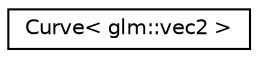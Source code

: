 digraph "Graphical Class Hierarchy"
{
  edge [fontname="Helvetica",fontsize="10",labelfontname="Helvetica",labelfontsize="10"];
  node [fontname="Helvetica",fontsize="10",shape=record];
  rankdir="LR";
  Node1 [label="Curve\< glm::vec2 \>",height=0.2,width=0.4,color="black", fillcolor="white", style="filled",URL="$class_curve.html"];
}
